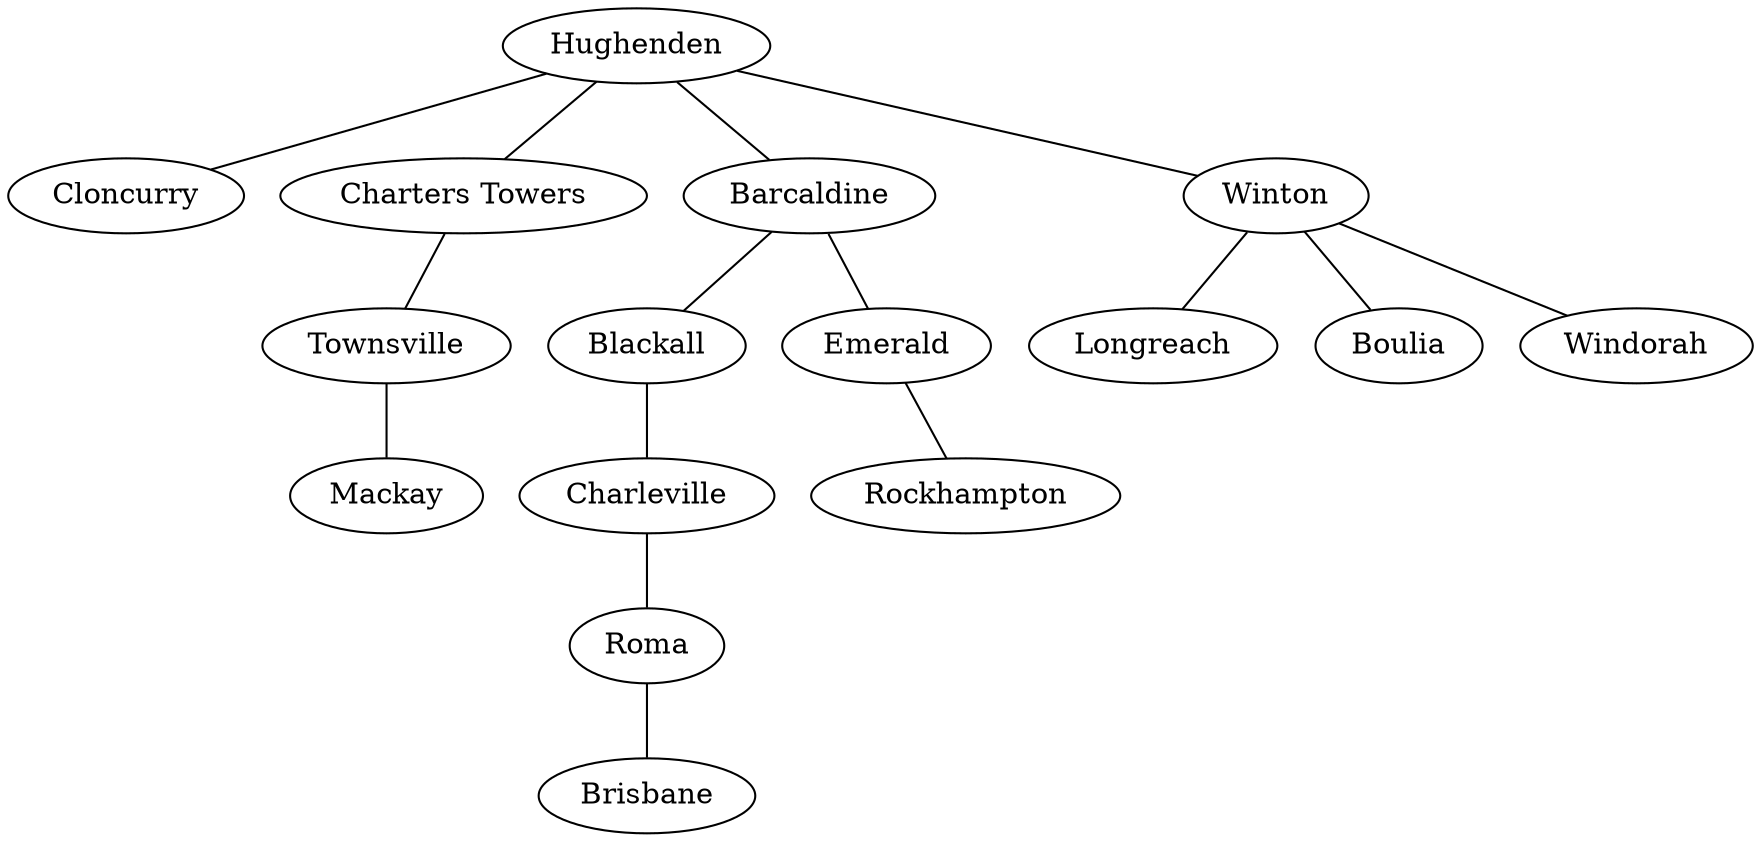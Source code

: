 graph {
rankdir = BT
  "Cloncurry"
  "Hughenden"
  "Charters Towers"
  "Barcaldine"
  "Winton"
  "Townsville"
  "Longreach"
  "Boulia"
  "Windorah"
  "Blackall"
  "Emerald"
  "Charleville"
  "Mackay"
  "Rockhampton"
  "Roma"
  "Brisbane"

  "Mackay" -- "Townsville"
  "Longreach" -- "Winton"
  "Roma" -- "Charleville"
  "Charters Towers" -- "Hughenden"
  "Emerald" -- "Barcaldine"
  "Rockhampton" -- "Emerald"
  "Townsville" -- "Charters Towers"
  "Boulia" -- "Winton"
  "Windorah" -- "Winton"
  "Brisbane" -- "Roma"
  "Charleville" -- "Blackall"
  "Blackall" -- "Barcaldine"
  "Barcaldine" -- "Hughenden"
  "Winton" -- "Hughenden"
  "Cloncurry" -- "Hughenden"
}
